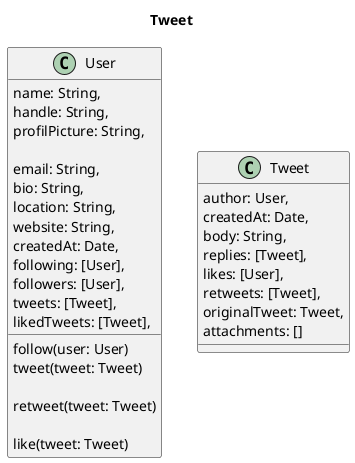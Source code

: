 @startuml
Title: Tweet

class User {
    name: String,
    handle: String,
    profilPicture: String,

    email: String,
    bio: String,
    location: String,
    website: String,
    createdAt: Date,
    following: [User],
    followers: [User],
    tweets: [Tweet],
    likedTweets: [Tweet],
    

    follow(user: User)
        
    tweet(tweet: Tweet)
    
    retweet(tweet: Tweet)

    like(tweet: Tweet) 
}

class Tweet {
    author: User,
    createdAt: Date,
    body: String,
    replies: [Tweet],
    likes: [User],
    retweets: [Tweet],
    originalTweet: Tweet,
    attachments: []
}

@enduml